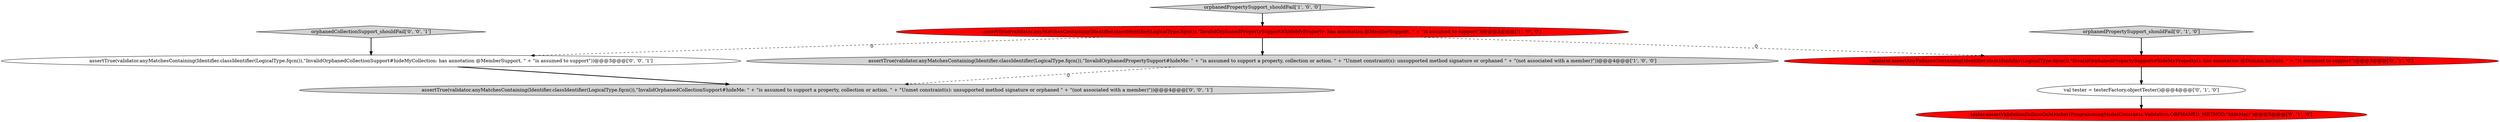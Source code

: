 digraph {
1 [style = filled, label = "orphanedPropertySupport_shouldFail['1', '0', '0']", fillcolor = lightgray, shape = diamond image = "AAA0AAABBB1BBB"];
5 [style = filled, label = "orphanedPropertySupport_shouldFail['0', '1', '0']", fillcolor = lightgray, shape = diamond image = "AAA0AAABBB2BBB"];
4 [style = filled, label = "val tester = testerFactory.objectTester()@@@4@@@['0', '1', '0']", fillcolor = white, shape = ellipse image = "AAA0AAABBB2BBB"];
8 [style = filled, label = "orphanedCollectionSupport_shouldFail['0', '0', '1']", fillcolor = lightgray, shape = diamond image = "AAA0AAABBB3BBB"];
9 [style = filled, label = "assertTrue(validator.anyMatchesContaining(Identifier.classIdentifier(LogicalType.fqcn()),\"InvalidOrphanedCollectionSupport#hideMe: \" + \"is assumed to support a property, collection or action. \" + \"Unmet constraint(s): unsupported method signature or orphaned \" + \"(not associated with a member)\"))@@@4@@@['0', '0', '1']", fillcolor = lightgray, shape = ellipse image = "AAA0AAABBB3BBB"];
7 [style = filled, label = "assertTrue(validator.anyMatchesContaining(Identifier.classIdentifier(LogicalType.fqcn()),\"InvalidOrphanedCollectionSupport#hideMyCollection: has annotation @MemberSupport, \" + \"is assumed to support\"))@@@3@@@['0', '0', '1']", fillcolor = white, shape = ellipse image = "AAA0AAABBB3BBB"];
2 [style = filled, label = "assertTrue(validator.anyMatchesContaining(Identifier.classIdentifier(LogicalType.fqcn()),\"InvalidOrphanedPropertySupport#hideMyProperty: has annotation @MemberSupport, \" + \"is assumed to support\"))@@@3@@@['1', '0', '0']", fillcolor = red, shape = ellipse image = "AAA1AAABBB1BBB"];
0 [style = filled, label = "assertTrue(validator.anyMatchesContaining(Identifier.classIdentifier(LogicalType.fqcn()),\"InvalidOrphanedPropertySupport#hideMe: \" + \"is assumed to support a property, collection or action. \" + \"Unmet constraint(s): unsupported method signature or orphaned \" + \"(not associated with a member)\"))@@@4@@@['1', '0', '0']", fillcolor = lightgray, shape = ellipse image = "AAA0AAABBB1BBB"];
6 [style = filled, label = "validator.assertAnyFailuresContaining(Identifier.classIdentifier(LogicalType.fqcn()),\"InvalidOrphanedPropertySupport#hideMyProperty(): has annotation @Domain.Include, \" + \"is assumed to support\")@@@3@@@['0', '1', '0']", fillcolor = red, shape = ellipse image = "AAA1AAABBB2BBB"];
3 [style = filled, label = "tester.assertValidationFailureOnMember(ProgrammingModelConstants.Validation.ORPHANED_METHOD,\"hideMe()\")@@@5@@@['0', '1', '0']", fillcolor = red, shape = ellipse image = "AAA1AAABBB2BBB"];
7->9 [style = bold, label=""];
4->3 [style = bold, label=""];
6->4 [style = bold, label=""];
1->2 [style = bold, label=""];
2->0 [style = bold, label=""];
0->9 [style = dashed, label="0"];
5->6 [style = bold, label=""];
2->7 [style = dashed, label="0"];
8->7 [style = bold, label=""];
2->6 [style = dashed, label="0"];
}
